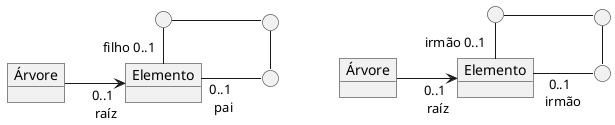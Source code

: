 @startuml mod04ima03-01
skinparam linetype ortho
object "Árvore" as ar 
object "Elemento" as el 
circle " " as p1
circle " " as p2
circle " " as p3

left to right direction
ar -->"0..1 \n raíz" el
el "filho 0..1"-left- p1
p1 -down- p2
p2 -right- p3
p3 -up-"0..1 \n pai" el

object "Árvore" as ar2 
object "Elemento" as el2
circle " " as p11
circle " " as p22
circle " " as p33


ar2 -->"0..1 \n raíz" el2
el2 "irmão 0..1"-left- p11
p11 -down- p22
p22 -right- p33
p33 -up-"0..1 \n irmão" el2

p3 -[#White]- ar2
@enduml

